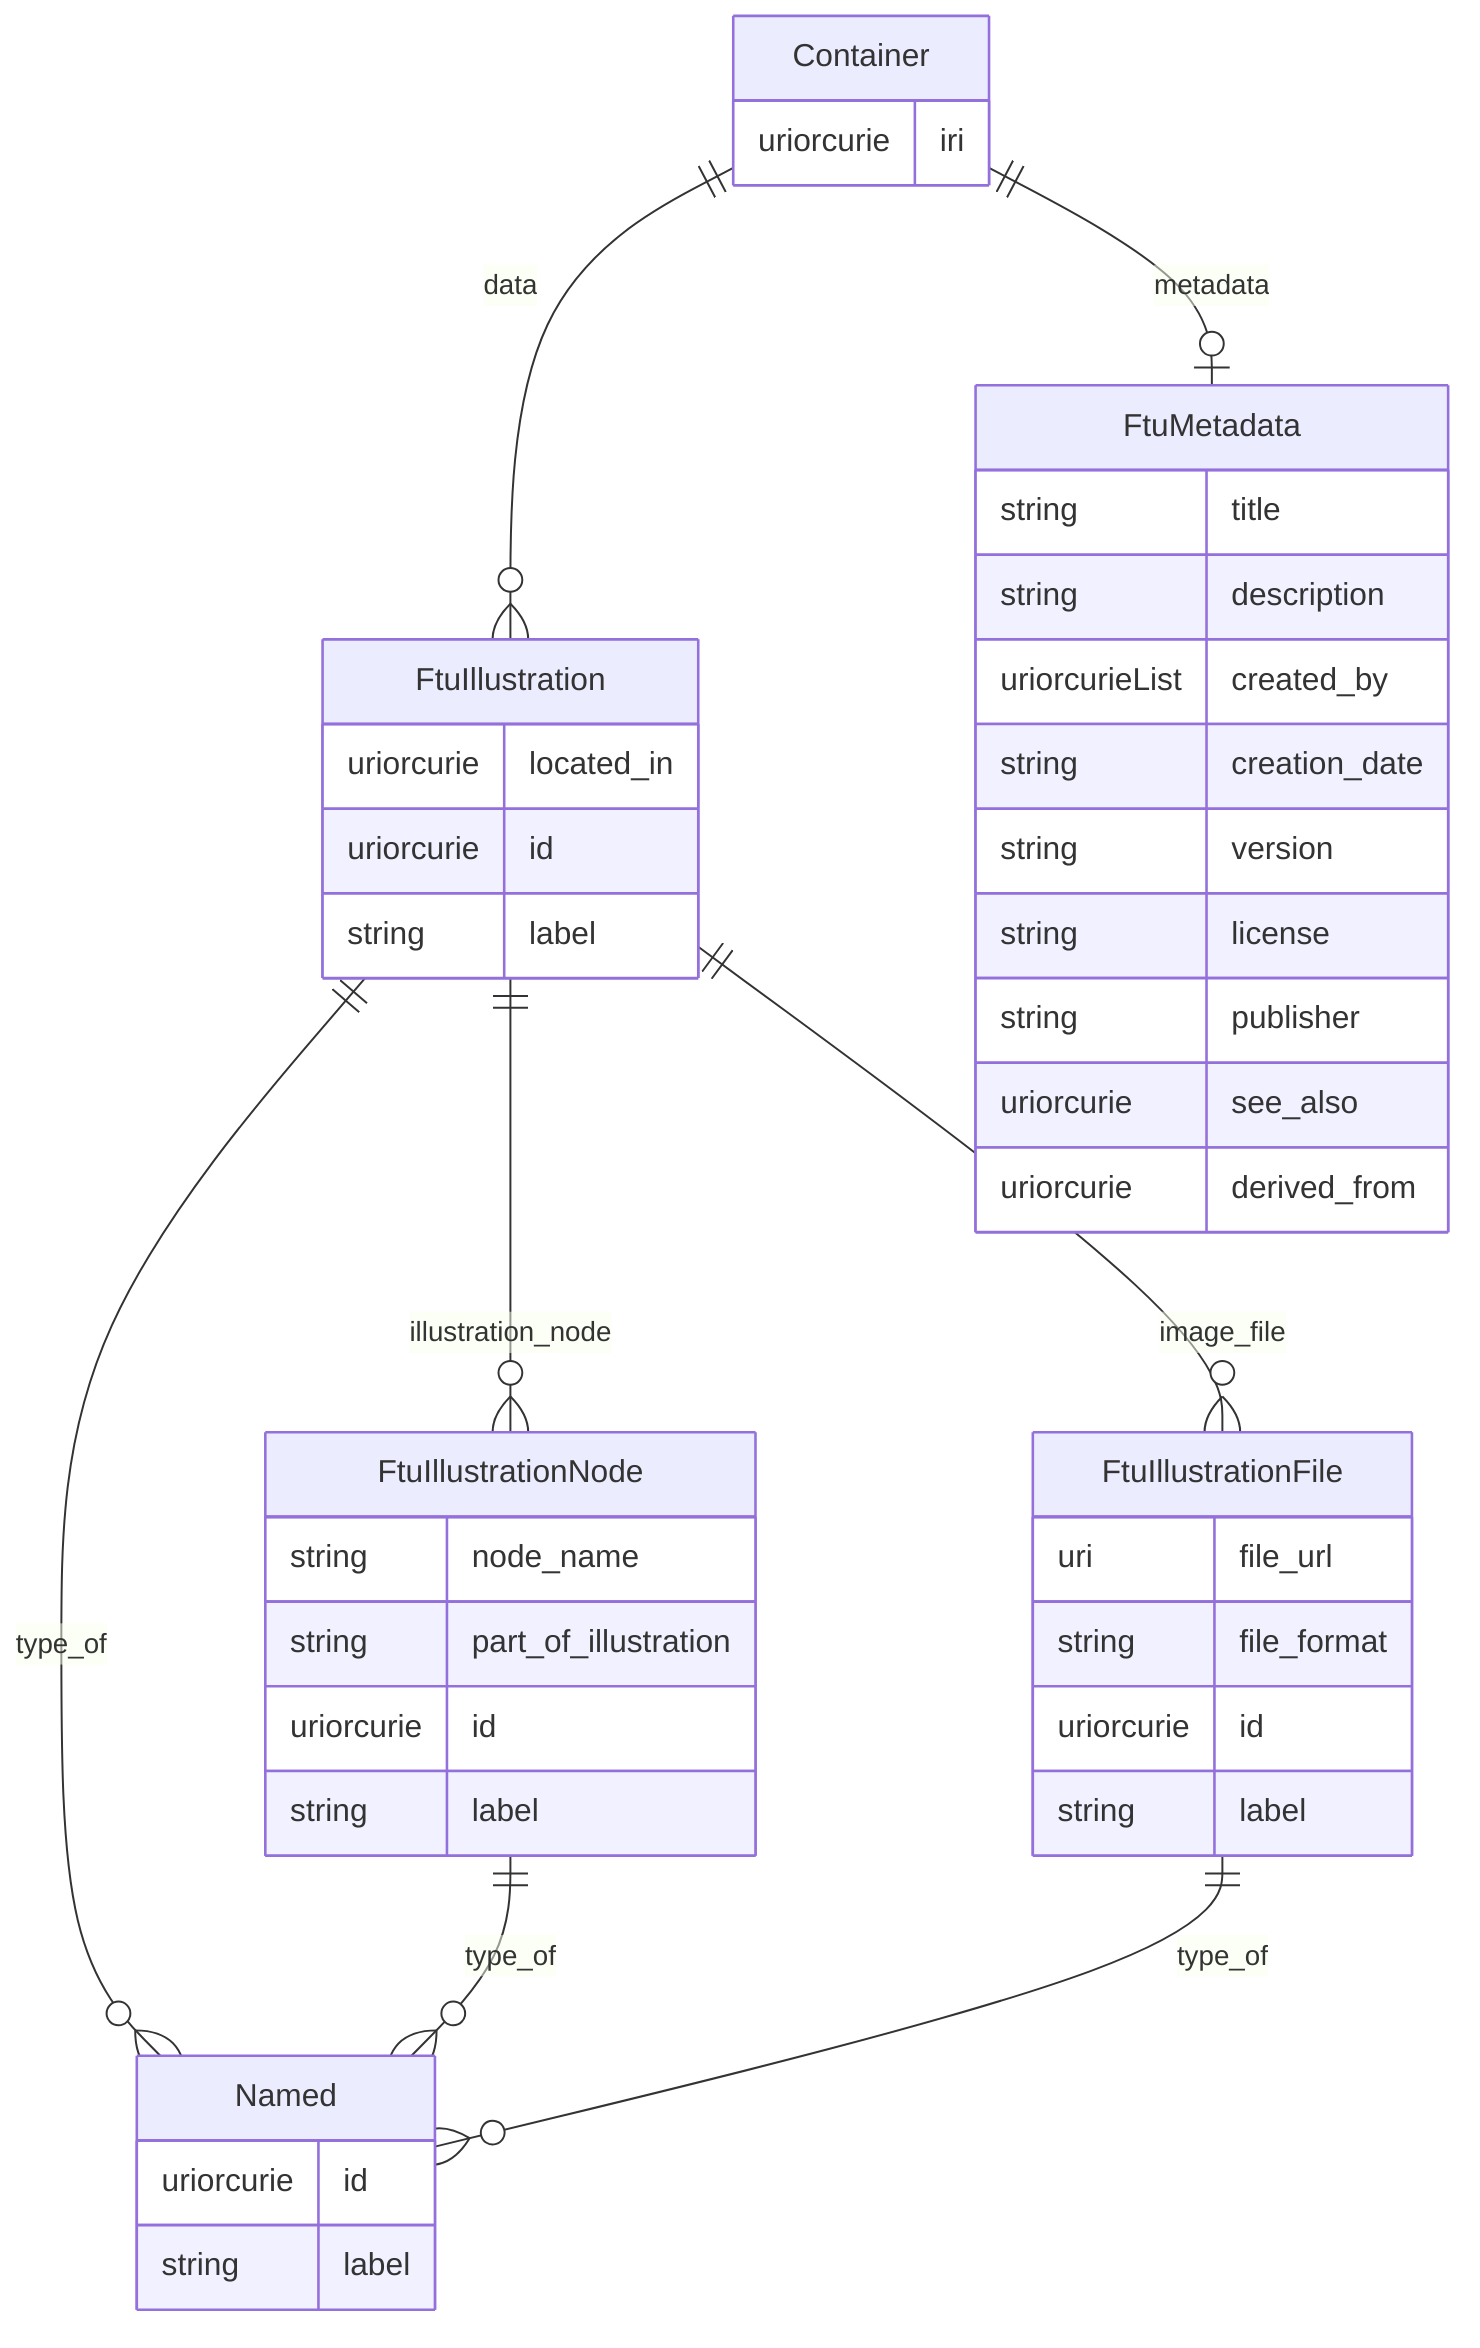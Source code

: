 erDiagram
Container {
    uriorcurie iri  
}
FtuIllustration {
    uriorcurie located_in  
    uriorcurie id  
    string label  
}
Named {
    uriorcurie id  
    string label  
}
FtuIllustrationNode {
    string node_name  
    string part_of_illustration  
    uriorcurie id  
    string label  
}
FtuIllustrationFile {
    uri file_url  
    string file_format  
    uriorcurie id  
    string label  
}
FtuMetadata {
    string title  
    string description  
    uriorcurieList created_by  
    string creation_date  
    string version  
    string license  
    string publisher  
    uriorcurie see_also  
    uriorcurie derived_from  
}

Container ||--|o FtuMetadata : "metadata"
Container ||--}o FtuIllustration : "data"
FtuIllustration ||--}o FtuIllustrationFile : "image_file"
FtuIllustration ||--}o FtuIllustrationNode : "illustration_node"
FtuIllustration ||--}o Named : "type_of"
FtuIllustrationNode ||--}o Named : "type_of"
FtuIllustrationFile ||--}o Named : "type_of"